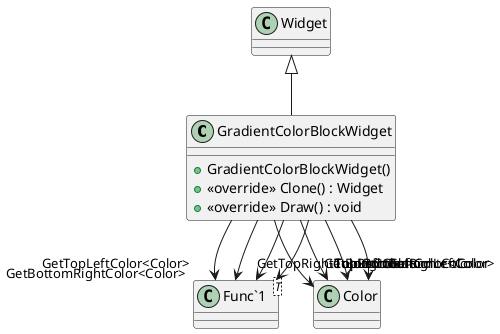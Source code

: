 @startuml
class GradientColorBlockWidget {
    + GradientColorBlockWidget()
    + <<override>> Clone() : Widget
    + <<override>> Draw() : void
}
class "Func`1"<T> {
}
Widget <|-- GradientColorBlockWidget
GradientColorBlockWidget --> "TopLeftColor" Color
GradientColorBlockWidget --> "TopRightColor" Color
GradientColorBlockWidget --> "BottomRightColor" Color
GradientColorBlockWidget --> "BottomLeftColor" Color
GradientColorBlockWidget --> "GetTopLeftColor<Color>" "Func`1"
GradientColorBlockWidget --> "GetTopRightColor<Color>" "Func`1"
GradientColorBlockWidget --> "GetBottomRightColor<Color>" "Func`1"
GradientColorBlockWidget --> "GetBottomLeftColor<Color>" "Func`1"
@enduml
